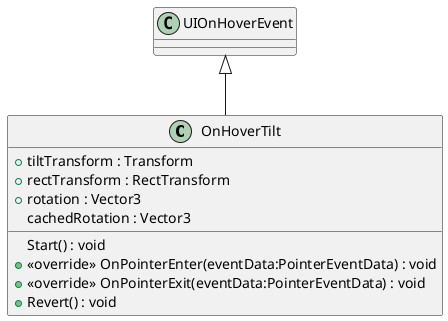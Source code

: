 @startuml
class OnHoverTilt {
    + tiltTransform : Transform
    + rectTransform : RectTransform
    + rotation : Vector3
    cachedRotation : Vector3
    Start() : void
    + <<override>> OnPointerEnter(eventData:PointerEventData) : void
    + <<override>> OnPointerExit(eventData:PointerEventData) : void
    + Revert() : void
}
UIOnHoverEvent <|-- OnHoverTilt
@enduml
